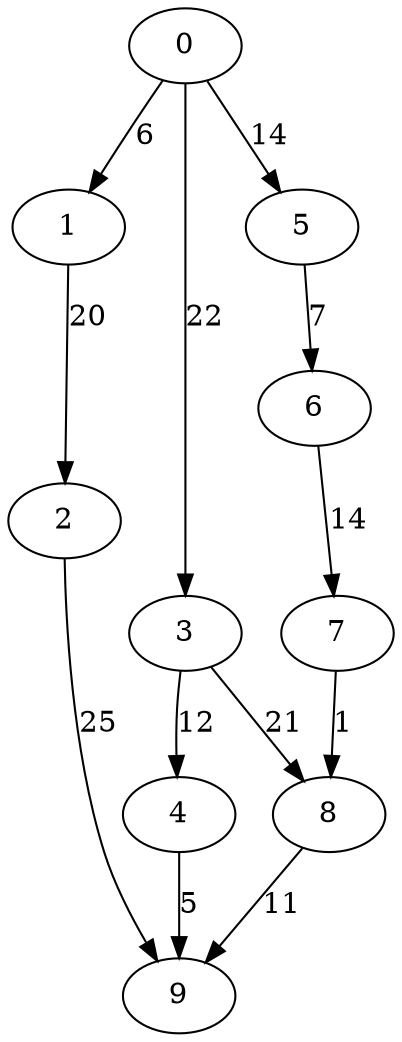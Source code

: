 digraph data2 {
0 -> 1 [ label = 6 ];
0 -> 3 [ label = 22 ];
0 -> 5 [ label = 14 ];
1 -> 2 [ label = 20 ];
2 -> 9 [ label = 25 ];
3 -> 4 [ label = 12 ];
3 -> 8 [ label = 21 ];
4 -> 9 [ label = 5 ];
5 -> 6 [ label = 7 ];
6 -> 7 [ label = 14 ];
7 -> 8 [ label = 1 ];
8 -> 9 [ label = 11 ];
 }

